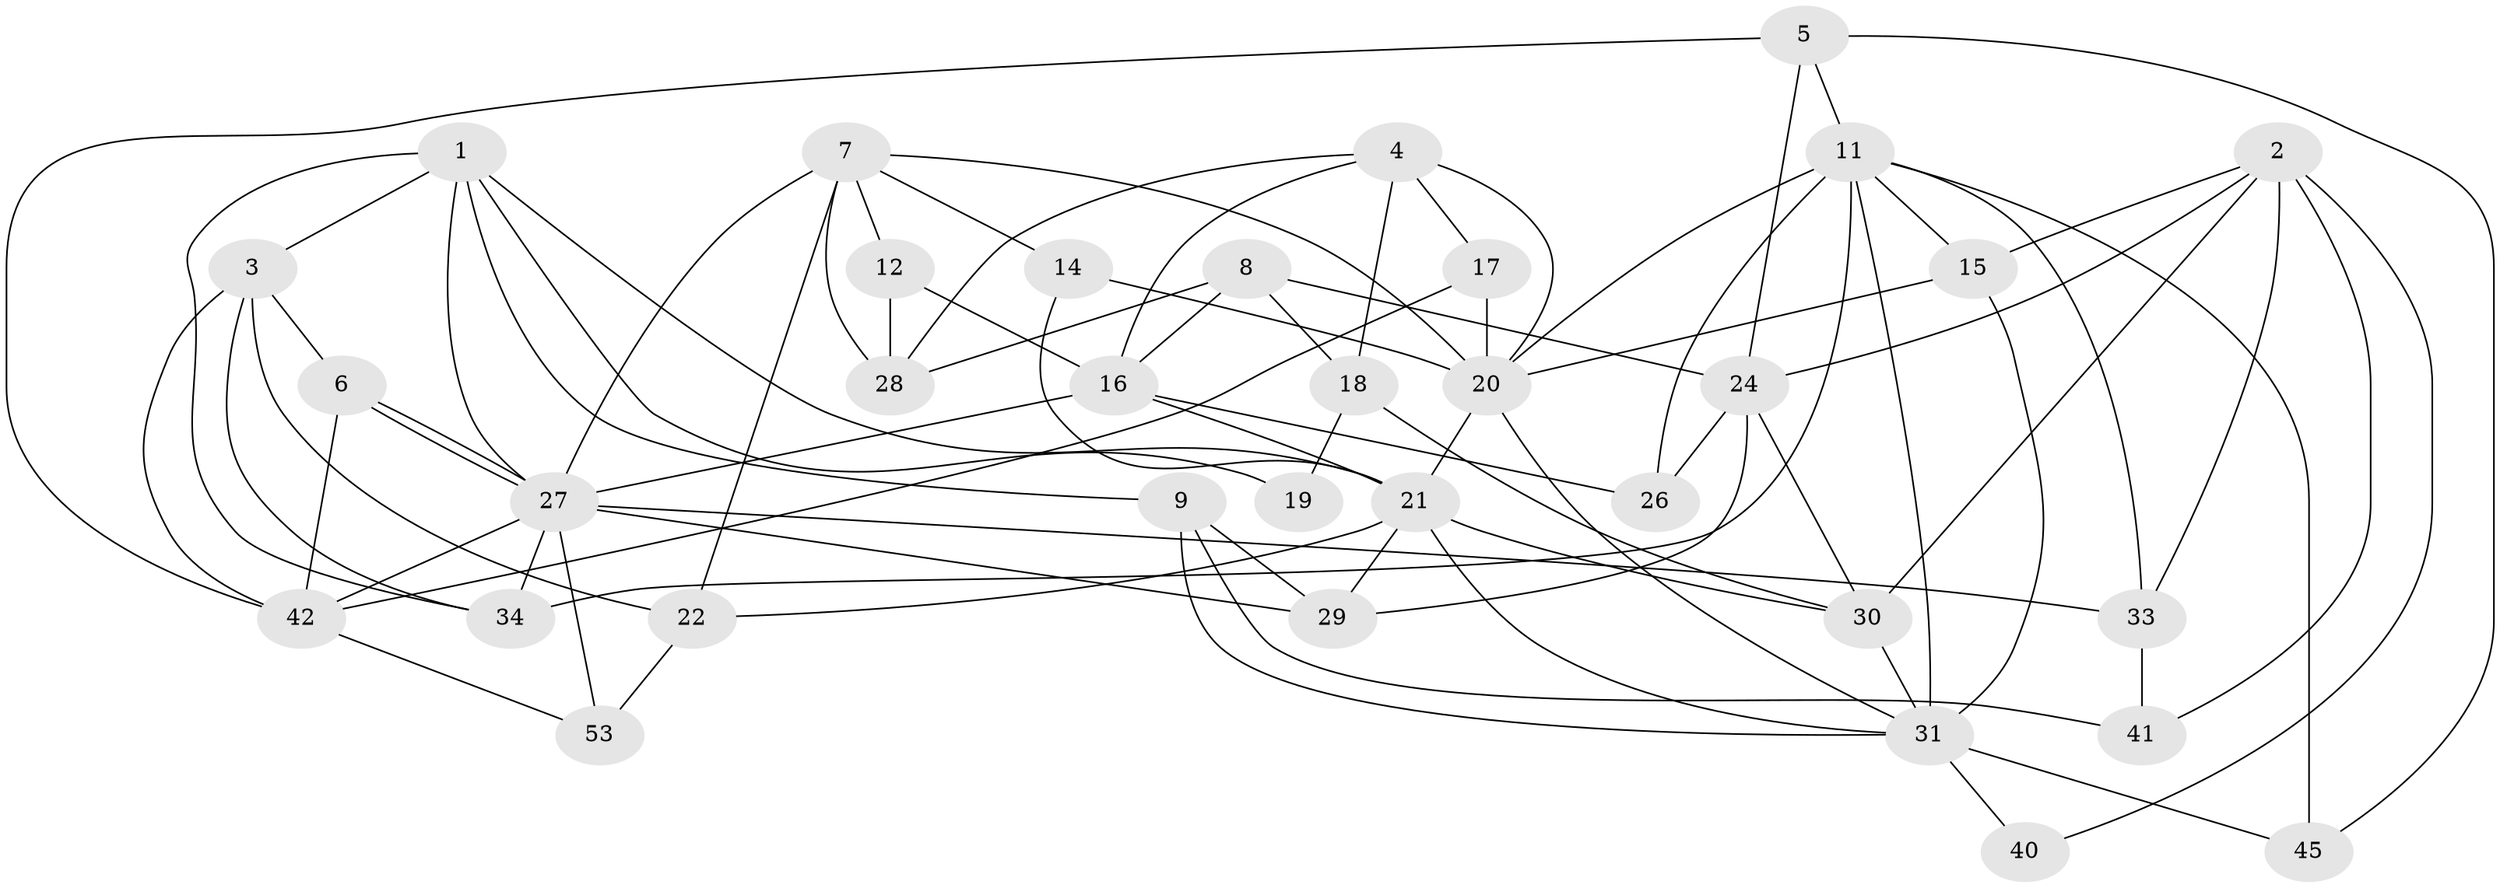 // original degree distribution, {3: 0.35714285714285715, 4: 0.2857142857142857, 5: 0.08928571428571429, 2: 0.08928571428571429, 7: 0.05357142857142857, 6: 0.10714285714285714, 8: 0.017857142857142856}
// Generated by graph-tools (version 1.1) at 2025/42/03/06/25 10:42:02]
// undirected, 34 vertices, 81 edges
graph export_dot {
graph [start="1"]
  node [color=gray90,style=filled];
  1 [super="+54"];
  2 [super="+13"];
  3 [super="+23"];
  4;
  5 [super="+10"];
  6;
  7 [super="+36"];
  8;
  9 [super="+51"];
  11 [super="+43"];
  12 [super="+47"];
  14 [super="+44"];
  15;
  16 [super="+35"];
  17;
  18 [super="+49"];
  19;
  20 [super="+56"];
  21 [super="+38"];
  22 [super="+32"];
  24 [super="+25"];
  26 [super="+50"];
  27 [super="+46"];
  28 [super="+39"];
  29 [super="+55"];
  30;
  31 [super="+37"];
  33;
  34 [super="+52"];
  40;
  41;
  42 [super="+48"];
  45;
  53;
  1 -- 34;
  1 -- 19;
  1 -- 21;
  1 -- 27;
  1 -- 9;
  1 -- 3;
  2 -- 33;
  2 -- 40;
  2 -- 41;
  2 -- 30;
  2 -- 15;
  2 -- 24;
  3 -- 42;
  3 -- 6;
  3 -- 34;
  3 -- 22;
  4 -- 17;
  4 -- 16;
  4 -- 28;
  4 -- 20;
  4 -- 18;
  5 -- 11;
  5 -- 24;
  5 -- 42;
  5 -- 45;
  6 -- 42;
  6 -- 27;
  6 -- 27;
  7 -- 14 [weight=2];
  7 -- 28 [weight=2];
  7 -- 20;
  7 -- 27;
  7 -- 22;
  7 -- 12;
  8 -- 28;
  8 -- 18;
  8 -- 24;
  8 -- 16;
  9 -- 29;
  9 -- 41;
  9 -- 31;
  11 -- 33;
  11 -- 26 [weight=2];
  11 -- 45;
  11 -- 15;
  11 -- 34;
  11 -- 20;
  11 -- 31;
  12 -- 28 [weight=2];
  12 -- 16;
  14 -- 20;
  14 -- 21;
  15 -- 20;
  15 -- 31;
  16 -- 27 [weight=2];
  16 -- 21;
  16 -- 26;
  17 -- 20;
  17 -- 42;
  18 -- 30;
  18 -- 19;
  20 -- 21 [weight=2];
  20 -- 31;
  21 -- 29;
  21 -- 22;
  21 -- 30;
  21 -- 31;
  22 -- 53;
  24 -- 30;
  24 -- 26;
  24 -- 29;
  27 -- 29 [weight=2];
  27 -- 34 [weight=2];
  27 -- 53;
  27 -- 33;
  27 -- 42;
  30 -- 31;
  31 -- 40;
  31 -- 45;
  33 -- 41;
  42 -- 53;
}
